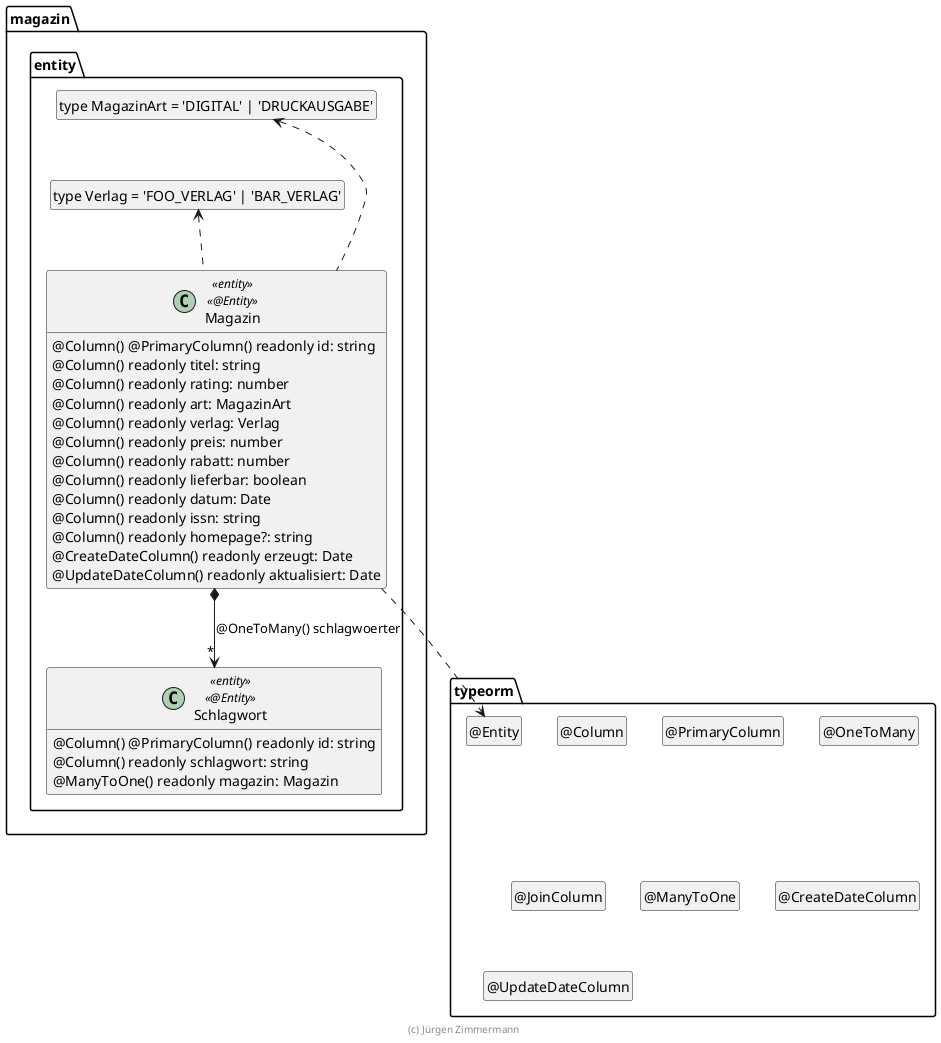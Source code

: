 ' Copyright (C) 2019 - present Juergen Zimmermann, Hochschule Karlsruhe
'
' This program is free software: you can redistribute it and/or modify
' it under the terms of the GNU General Public License as published by
' the Free Software Foundation, either version 3 of the License, or
' (at your option) any later version.
'
' This program is distributed in the hope that it will be useful,
' but WITHOUT ANY WARRANTY; without even the implied warranty of
' MERCHANTABILITY or FITNESS FOR A PARTICULAR PURPOSE.  See the
' GNU General Public License for more details.
'
' You should have received a copy of the GNU General Public License
' along with this program.  If not, see <https://www.gnu.org/licenses/>.

' Preview durch <Alt>d

@startuml Entity

package typeorm {
  class "@Entity" as Entity
  hide Entity circle
  class "@Column" as Column
  hide Column circle
  class "@PrimaryColumn" as PrimaryColumn
  hide PrimaryColumn circle
  class "@OneToMany" as OneToMany
  hide OneToMany circle
  class "@JoinColumn" as JoinColumn
  hide JoinColumn circle
  class "@ManyToOne" as ManyToOne
  hide ManyToOne circle
  class "@CreateDateColumn" as CreateDateColumn
  hide CreateDateColumn circle
  class "@UpdateDateColumn" as UpdateDateColumn
  hide UpdateDateColumn circle
}

package magazin.entity {
  class "type MagazinArt = 'DIGITAL' | 'DRUCKAUSGABE'" as MagazinArt
  hide MagazinArt circle

  class "type Verlag = 'FOO_VERLAG' | 'BAR_VERLAG'" as Verlag
  hide Verlag circle

  class Magazin <<entity>> <<@Entity>> {
    @Column() @PrimaryColumn() readonly id: string
    @Column() readonly titel: string
    @Column() readonly rating: number
    @Column() readonly art: MagazinArt
    @Column() readonly verlag: Verlag
    @Column() readonly preis: number
    @Column() readonly rabatt: number
    @Column() readonly lieferbar: boolean
    @Column() readonly datum: Date
    @Column() readonly issn: string
    @Column() readonly homepage?: string
    @CreateDateColumn() readonly erzeugt: Date
    @UpdateDateColumn() readonly aktualisiert: Date
  }

  class Schlagwort <<entity>> <<@Entity>> {
    @Column() @PrimaryColumn() readonly id: string
    @Column() readonly schlagwort: string
    @ManyToOne() readonly magazin: Magazin
  }

  Magazin ..> Entity
  Magazin *--> "*" Schlagwort : @OneToMany() schlagwoerter
  Magazin .up.> MagazinArt
  Magazin .up.> Verlag

  MagazinArt .[hidden].> Verlag
}

hide empty members

footer (c) Jürgen Zimmermann

@enduml
